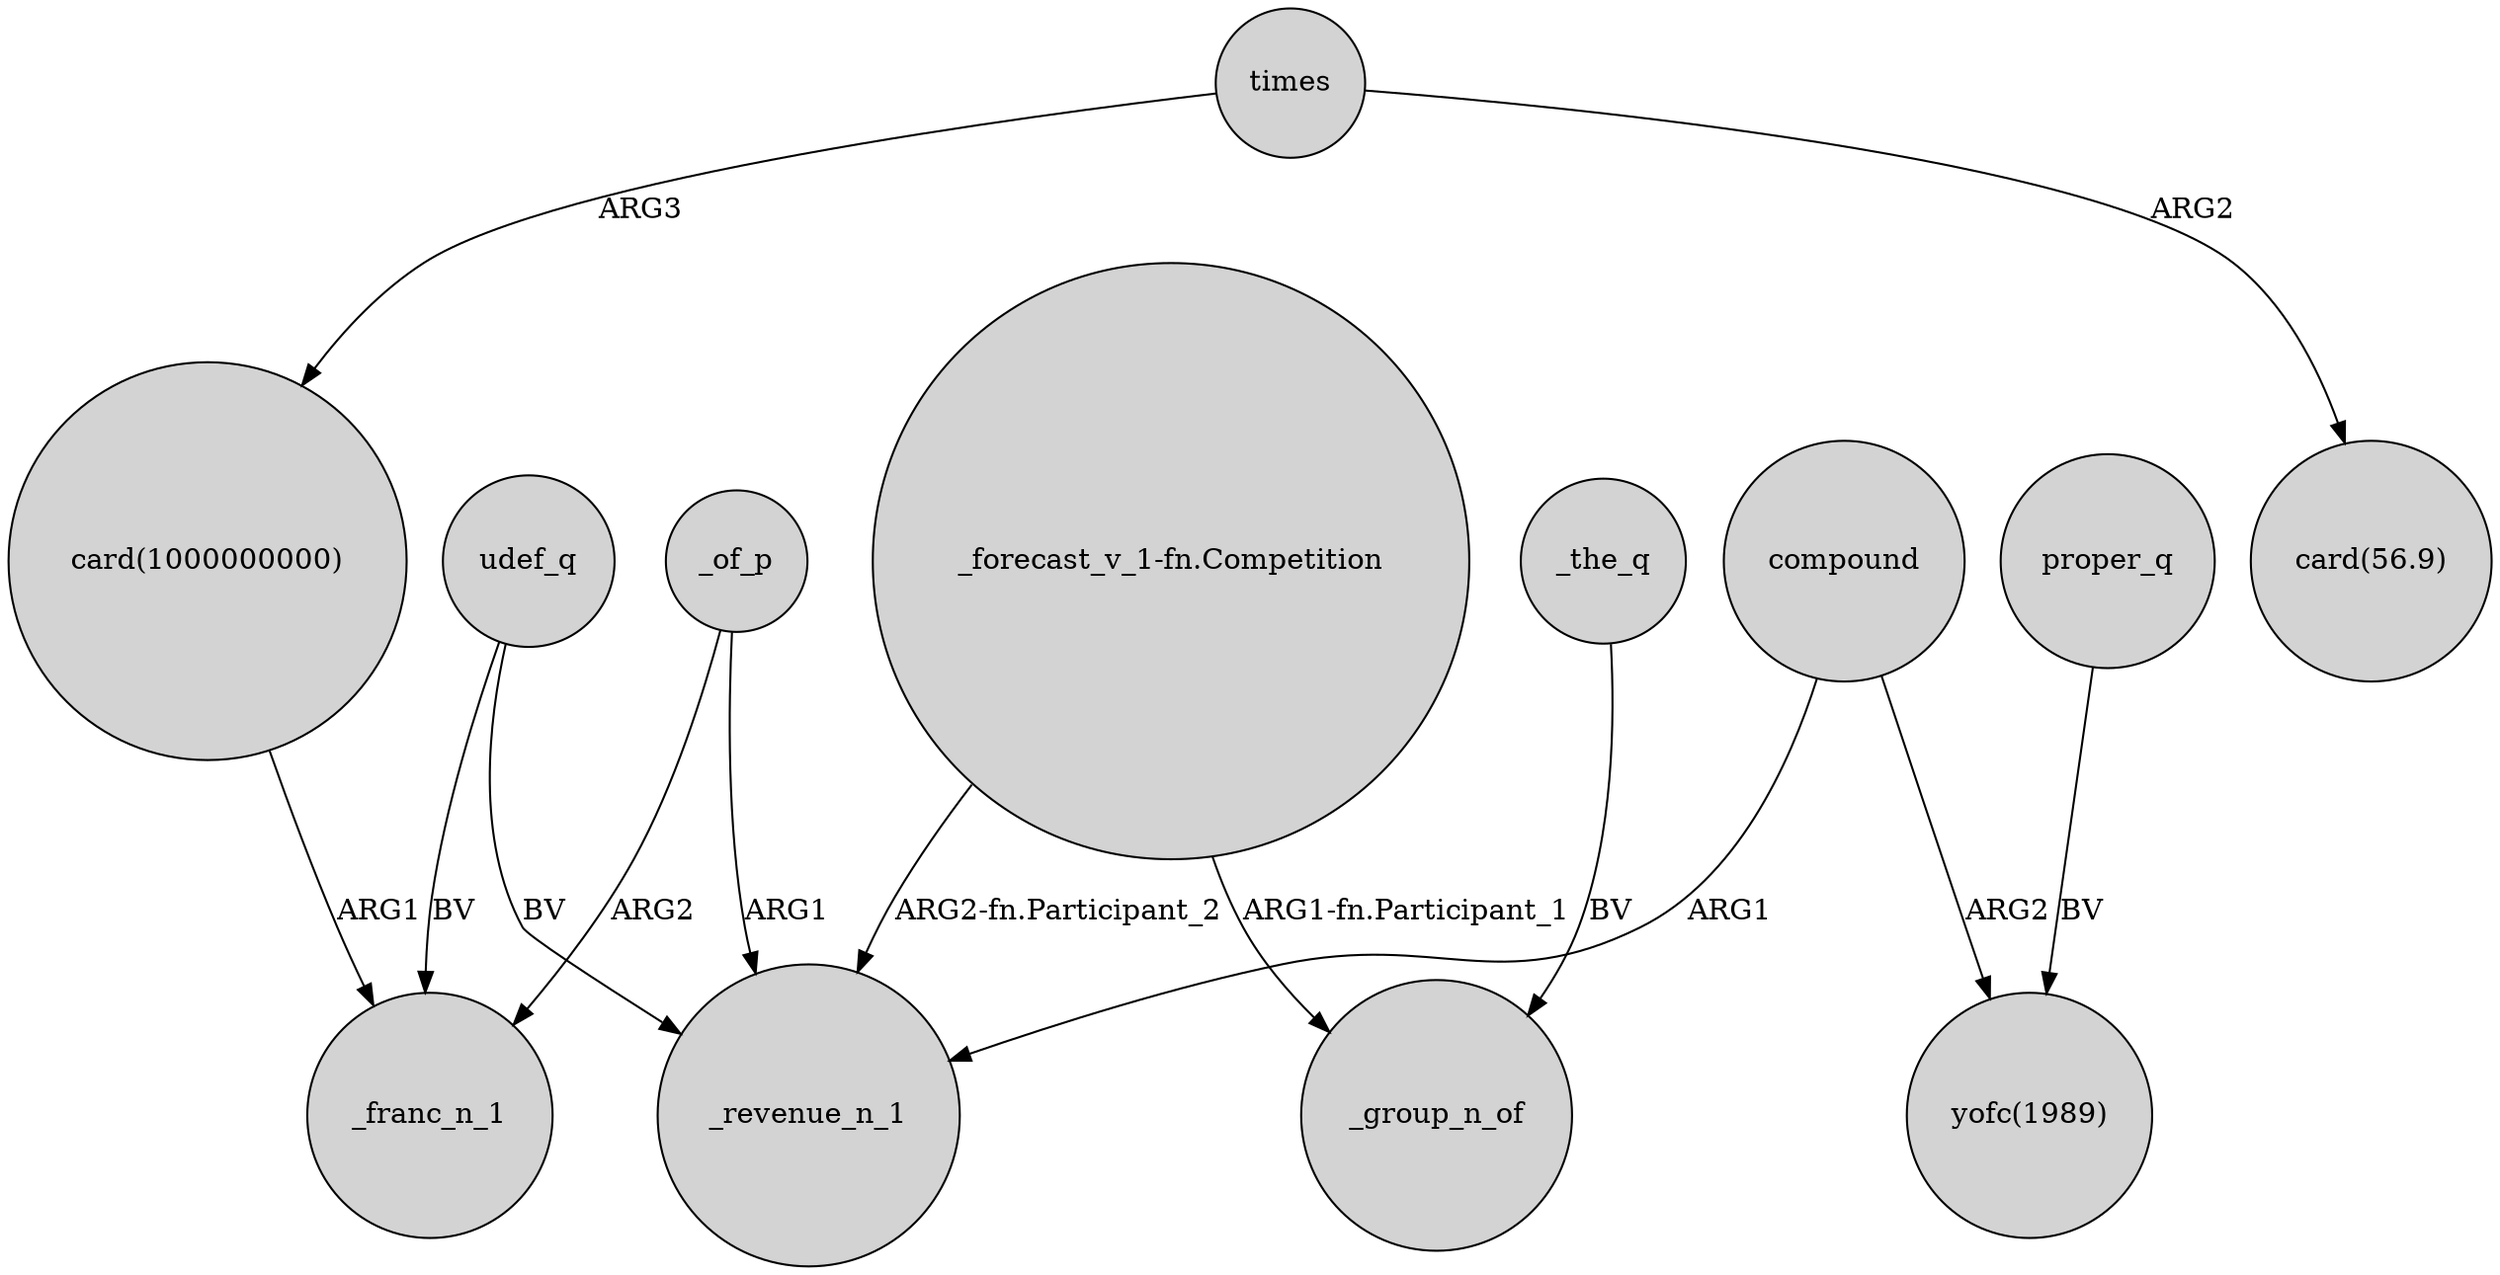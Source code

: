 digraph {
	node [shape=circle style=filled]
	udef_q -> _franc_n_1 [label=BV]
	_of_p -> _revenue_n_1 [label=ARG1]
	times -> "card(56.9)" [label=ARG2]
	times -> "card(1000000000)" [label=ARG3]
	_the_q -> _group_n_of [label=BV]
	"_forecast_v_1-fn.Competition" -> _group_n_of [label="ARG1-fn.Participant_1"]
	compound -> "yofc(1989)" [label=ARG2]
	compound -> _revenue_n_1 [label=ARG1]
	_of_p -> _franc_n_1 [label=ARG2]
	"_forecast_v_1-fn.Competition" -> _revenue_n_1 [label="ARG2-fn.Participant_2"]
	udef_q -> _revenue_n_1 [label=BV]
	proper_q -> "yofc(1989)" [label=BV]
	"card(1000000000)" -> _franc_n_1 [label=ARG1]
}
